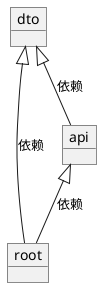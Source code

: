 @startuml
object root
object dto
object api

dto <|-- root: 依赖
api <|-- root: 依赖
dto <|-- api: 依赖
@enduml
